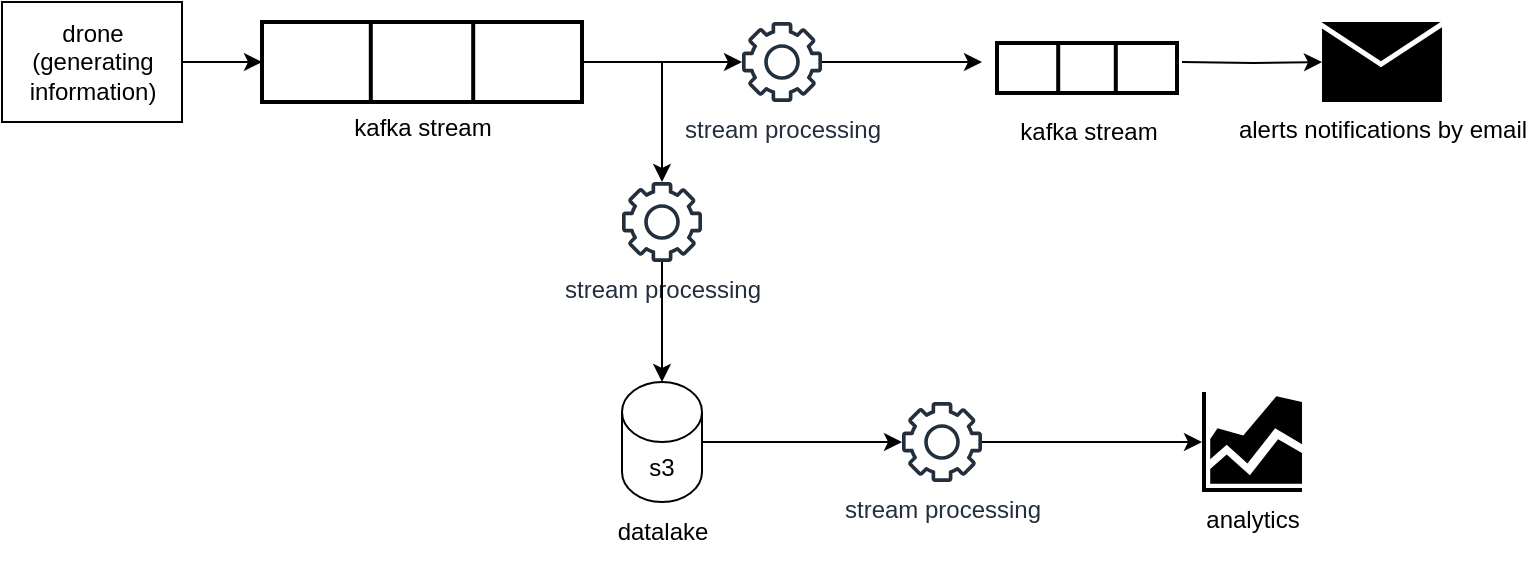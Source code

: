<mxfile version="24.5.2" type="device">
  <diagram name="Page-1" id="QIJOTpwKS_GqjOZhqAem">
    <mxGraphModel dx="1877" dy="522" grid="1" gridSize="10" guides="1" tooltips="1" connect="1" arrows="1" fold="1" page="1" pageScale="1" pageWidth="827" pageHeight="1169" math="0" shadow="0">
      <root>
        <mxCell id="0" />
        <mxCell id="1" parent="0" />
        <mxCell id="e5ba5yhWzjOlQYVZ7TvT-6" style="edgeStyle=orthogonalEdgeStyle;rounded=0;orthogonalLoop=1;jettySize=auto;html=1;" parent="1" source="e5ba5yhWzjOlQYVZ7TvT-1" target="e5ba5yhWzjOlQYVZ7TvT-5" edge="1">
          <mxGeometry relative="1" as="geometry" />
        </mxCell>
        <mxCell id="e5ba5yhWzjOlQYVZ7TvT-14" style="edgeStyle=orthogonalEdgeStyle;rounded=0;orthogonalLoop=1;jettySize=auto;html=1;" parent="1" source="e5ba5yhWzjOlQYVZ7TvT-1" target="e5ba5yhWzjOlQYVZ7TvT-12" edge="1">
          <mxGeometry relative="1" as="geometry" />
        </mxCell>
        <mxCell id="e5ba5yhWzjOlQYVZ7TvT-1" value="" style="strokeWidth=2;html=1;shape=mxgraph.lean_mapping.buffer_or_safety_stock;rotation=-90;" parent="1" vertex="1">
          <mxGeometry x="180" y="60" width="40" height="160" as="geometry" />
        </mxCell>
        <mxCell id="e5ba5yhWzjOlQYVZ7TvT-2" value="kafka stream" style="text;html=1;align=center;verticalAlign=middle;resizable=0;points=[];autosize=1;strokeColor=none;fillColor=none;" parent="1" vertex="1">
          <mxGeometry x="155" y="158" width="90" height="30" as="geometry" />
        </mxCell>
        <mxCell id="e5ba5yhWzjOlQYVZ7TvT-4" style="edgeStyle=orthogonalEdgeStyle;rounded=0;orthogonalLoop=1;jettySize=auto;html=1;entryX=0.5;entryY=0;entryDx=0;entryDy=0;" parent="1" source="e5ba5yhWzjOlQYVZ7TvT-3" target="e5ba5yhWzjOlQYVZ7TvT-1" edge="1">
          <mxGeometry relative="1" as="geometry" />
        </mxCell>
        <mxCell id="e5ba5yhWzjOlQYVZ7TvT-3" value="drone&lt;br&gt;(generating&lt;div&gt;information)&lt;/div&gt;" style="text;html=1;align=center;verticalAlign=middle;resizable=0;points=[];autosize=1;strokeColor=default;fillColor=none;" parent="1" vertex="1">
          <mxGeometry x="-10" y="110" width="90" height="60" as="geometry" />
        </mxCell>
        <mxCell id="e5ba5yhWzjOlQYVZ7TvT-5" value="stream processing" style="sketch=0;outlineConnect=0;fontColor=#232F3E;gradientColor=none;fillColor=#232F3D;strokeColor=none;dashed=0;verticalLabelPosition=bottom;verticalAlign=top;align=center;html=1;fontSize=12;fontStyle=0;aspect=fixed;pointerEvents=1;shape=mxgraph.aws4.gear;" parent="1" vertex="1">
          <mxGeometry x="360" y="120" width="40" height="40" as="geometry" />
        </mxCell>
        <mxCell id="e5ba5yhWzjOlQYVZ7TvT-11" style="edgeStyle=orthogonalEdgeStyle;rounded=0;orthogonalLoop=1;jettySize=auto;html=1;" parent="1" target="e5ba5yhWzjOlQYVZ7TvT-10" edge="1">
          <mxGeometry relative="1" as="geometry">
            <mxPoint x="580" y="140" as="sourcePoint" />
          </mxGeometry>
        </mxCell>
        <mxCell id="e5ba5yhWzjOlQYVZ7TvT-9" style="edgeStyle=orthogonalEdgeStyle;rounded=0;orthogonalLoop=1;jettySize=auto;html=1;entryX=0;entryY=0.5;entryDx=0;entryDy=0;entryPerimeter=0;" parent="1" source="e5ba5yhWzjOlQYVZ7TvT-5" edge="1">
          <mxGeometry relative="1" as="geometry">
            <mxPoint x="480" y="140" as="targetPoint" />
          </mxGeometry>
        </mxCell>
        <mxCell id="e5ba5yhWzjOlQYVZ7TvT-10" value="alerts notifications by email" style="sketch=0;pointerEvents=1;shadow=0;dashed=0;strokeColor=none;fillColor=#000000;labelPosition=center;verticalLabelPosition=bottom;verticalAlign=top;align=center;outlineConnect=0;shape=mxgraph.veeam2.letter;html=1;" parent="1" vertex="1">
          <mxGeometry x="650" y="120" width="60" height="40" as="geometry" />
        </mxCell>
        <mxCell id="e5ba5yhWzjOlQYVZ7TvT-12" value="stream processing" style="sketch=0;outlineConnect=0;fontColor=#232F3E;gradientColor=none;fillColor=#232F3D;strokeColor=none;dashed=0;verticalLabelPosition=bottom;verticalAlign=top;align=center;html=1;fontSize=12;fontStyle=0;aspect=fixed;pointerEvents=1;shape=mxgraph.aws4.gear;" parent="1" vertex="1">
          <mxGeometry x="300" y="200" width="40" height="40" as="geometry" />
        </mxCell>
        <mxCell id="e5ba5yhWzjOlQYVZ7TvT-18" style="edgeStyle=orthogonalEdgeStyle;rounded=0;orthogonalLoop=1;jettySize=auto;html=1;" parent="1" source="e5ba5yhWzjOlQYVZ7TvT-13" target="e5ba5yhWzjOlQYVZ7TvT-17" edge="1">
          <mxGeometry relative="1" as="geometry" />
        </mxCell>
        <mxCell id="e5ba5yhWzjOlQYVZ7TvT-13" value="s3" style="shape=cylinder3;whiteSpace=wrap;html=1;boundedLbl=1;backgroundOutline=1;size=15;" parent="1" vertex="1">
          <mxGeometry x="300" y="300" width="40" height="60" as="geometry" />
        </mxCell>
        <mxCell id="e5ba5yhWzjOlQYVZ7TvT-15" style="edgeStyle=orthogonalEdgeStyle;rounded=0;orthogonalLoop=1;jettySize=auto;html=1;entryX=0.5;entryY=0;entryDx=0;entryDy=0;entryPerimeter=0;" parent="1" source="e5ba5yhWzjOlQYVZ7TvT-12" target="e5ba5yhWzjOlQYVZ7TvT-13" edge="1">
          <mxGeometry relative="1" as="geometry" />
        </mxCell>
        <mxCell id="e5ba5yhWzjOlQYVZ7TvT-16" value="datalake" style="text;html=1;align=center;verticalAlign=middle;resizable=0;points=[];autosize=1;strokeColor=none;fillColor=none;" parent="1" vertex="1">
          <mxGeometry x="285" y="360" width="70" height="30" as="geometry" />
        </mxCell>
        <mxCell id="e5ba5yhWzjOlQYVZ7TvT-17" value="stream processing" style="sketch=0;outlineConnect=0;fontColor=#232F3E;gradientColor=none;fillColor=#232F3D;strokeColor=none;dashed=0;verticalLabelPosition=bottom;verticalAlign=top;align=center;html=1;fontSize=12;fontStyle=0;aspect=fixed;pointerEvents=1;shape=mxgraph.aws4.gear;" parent="1" vertex="1">
          <mxGeometry x="440" y="310" width="40" height="40" as="geometry" />
        </mxCell>
        <mxCell id="e5ba5yhWzjOlQYVZ7TvT-19" value="analytics" style="sketch=0;aspect=fixed;pointerEvents=1;shadow=0;dashed=0;html=1;strokeColor=none;labelPosition=center;verticalLabelPosition=bottom;verticalAlign=top;align=center;fillColor=#000000;shape=mxgraph.mscae.general.graph" parent="1" vertex="1">
          <mxGeometry x="590" y="305" width="50" height="50" as="geometry" />
        </mxCell>
        <mxCell id="e5ba5yhWzjOlQYVZ7TvT-20" style="edgeStyle=orthogonalEdgeStyle;rounded=0;orthogonalLoop=1;jettySize=auto;html=1;entryX=0;entryY=0.5;entryDx=0;entryDy=0;entryPerimeter=0;" parent="1" source="e5ba5yhWzjOlQYVZ7TvT-17" target="e5ba5yhWzjOlQYVZ7TvT-19" edge="1">
          <mxGeometry relative="1" as="geometry" />
        </mxCell>
        <mxCell id="usijYrTVUpFo7ERw2kqQ-1" value="" style="strokeWidth=2;html=1;shape=mxgraph.lean_mapping.buffer_or_safety_stock;rotation=-90;" vertex="1" parent="1">
          <mxGeometry x="520" y="98" width="25" height="90" as="geometry" />
        </mxCell>
        <mxCell id="usijYrTVUpFo7ERw2kqQ-2" value="kafka stream" style="text;html=1;align=center;verticalAlign=middle;resizable=0;points=[];autosize=1;strokeColor=none;fillColor=none;" vertex="1" parent="1">
          <mxGeometry x="487.5" y="160" width="90" height="30" as="geometry" />
        </mxCell>
      </root>
    </mxGraphModel>
  </diagram>
</mxfile>
